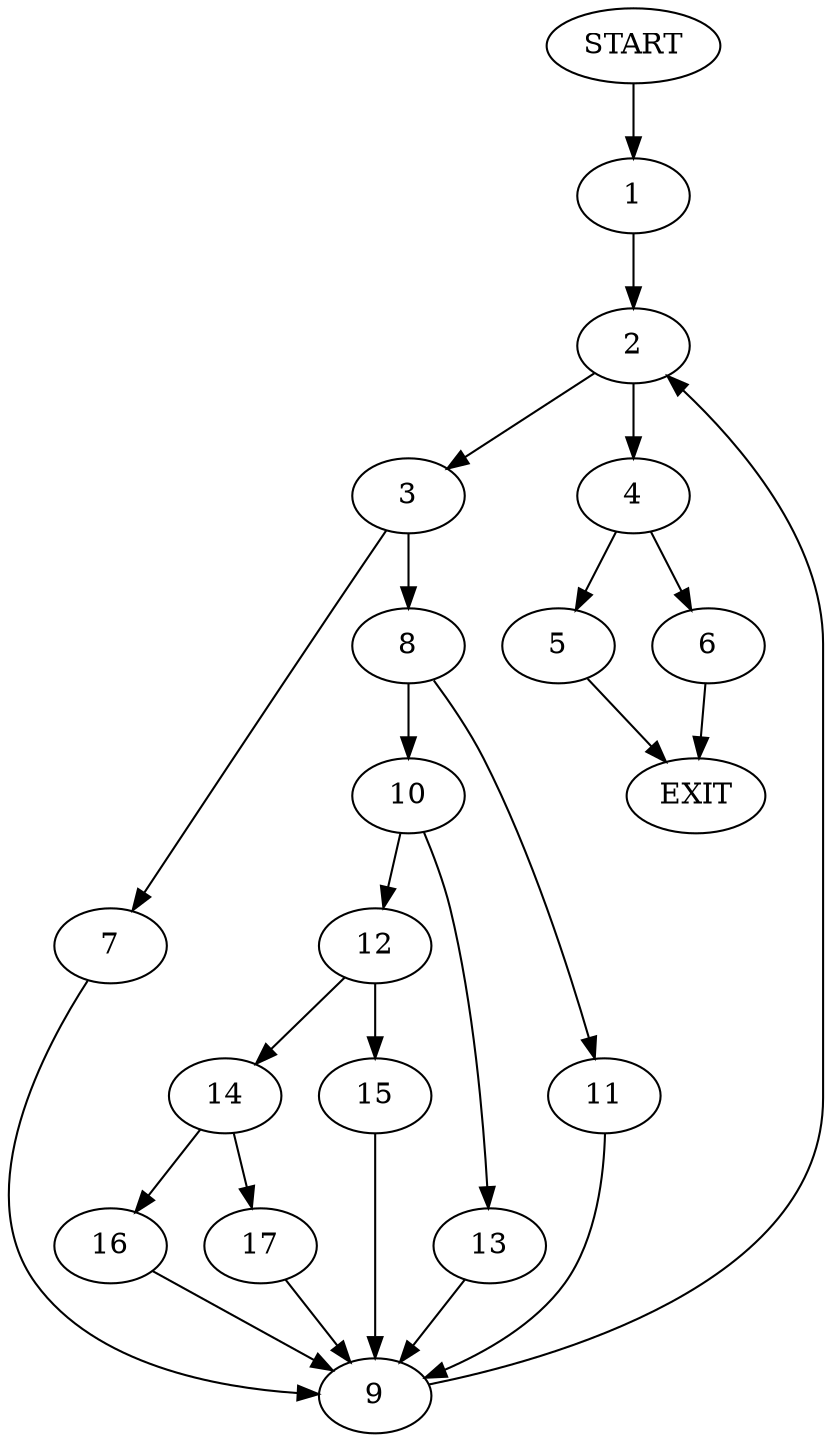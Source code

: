 digraph {
0 [label="START"]
18 [label="EXIT"]
0 -> 1
1 -> 2
2 -> 3
2 -> 4
4 -> 5
4 -> 6
3 -> 7
3 -> 8
7 -> 9
8 -> 10
8 -> 11
9 -> 2
11 -> 9
10 -> 12
10 -> 13
12 -> 14
12 -> 15
13 -> 9
14 -> 16
14 -> 17
15 -> 9
17 -> 9
16 -> 9
5 -> 18
6 -> 18
}
